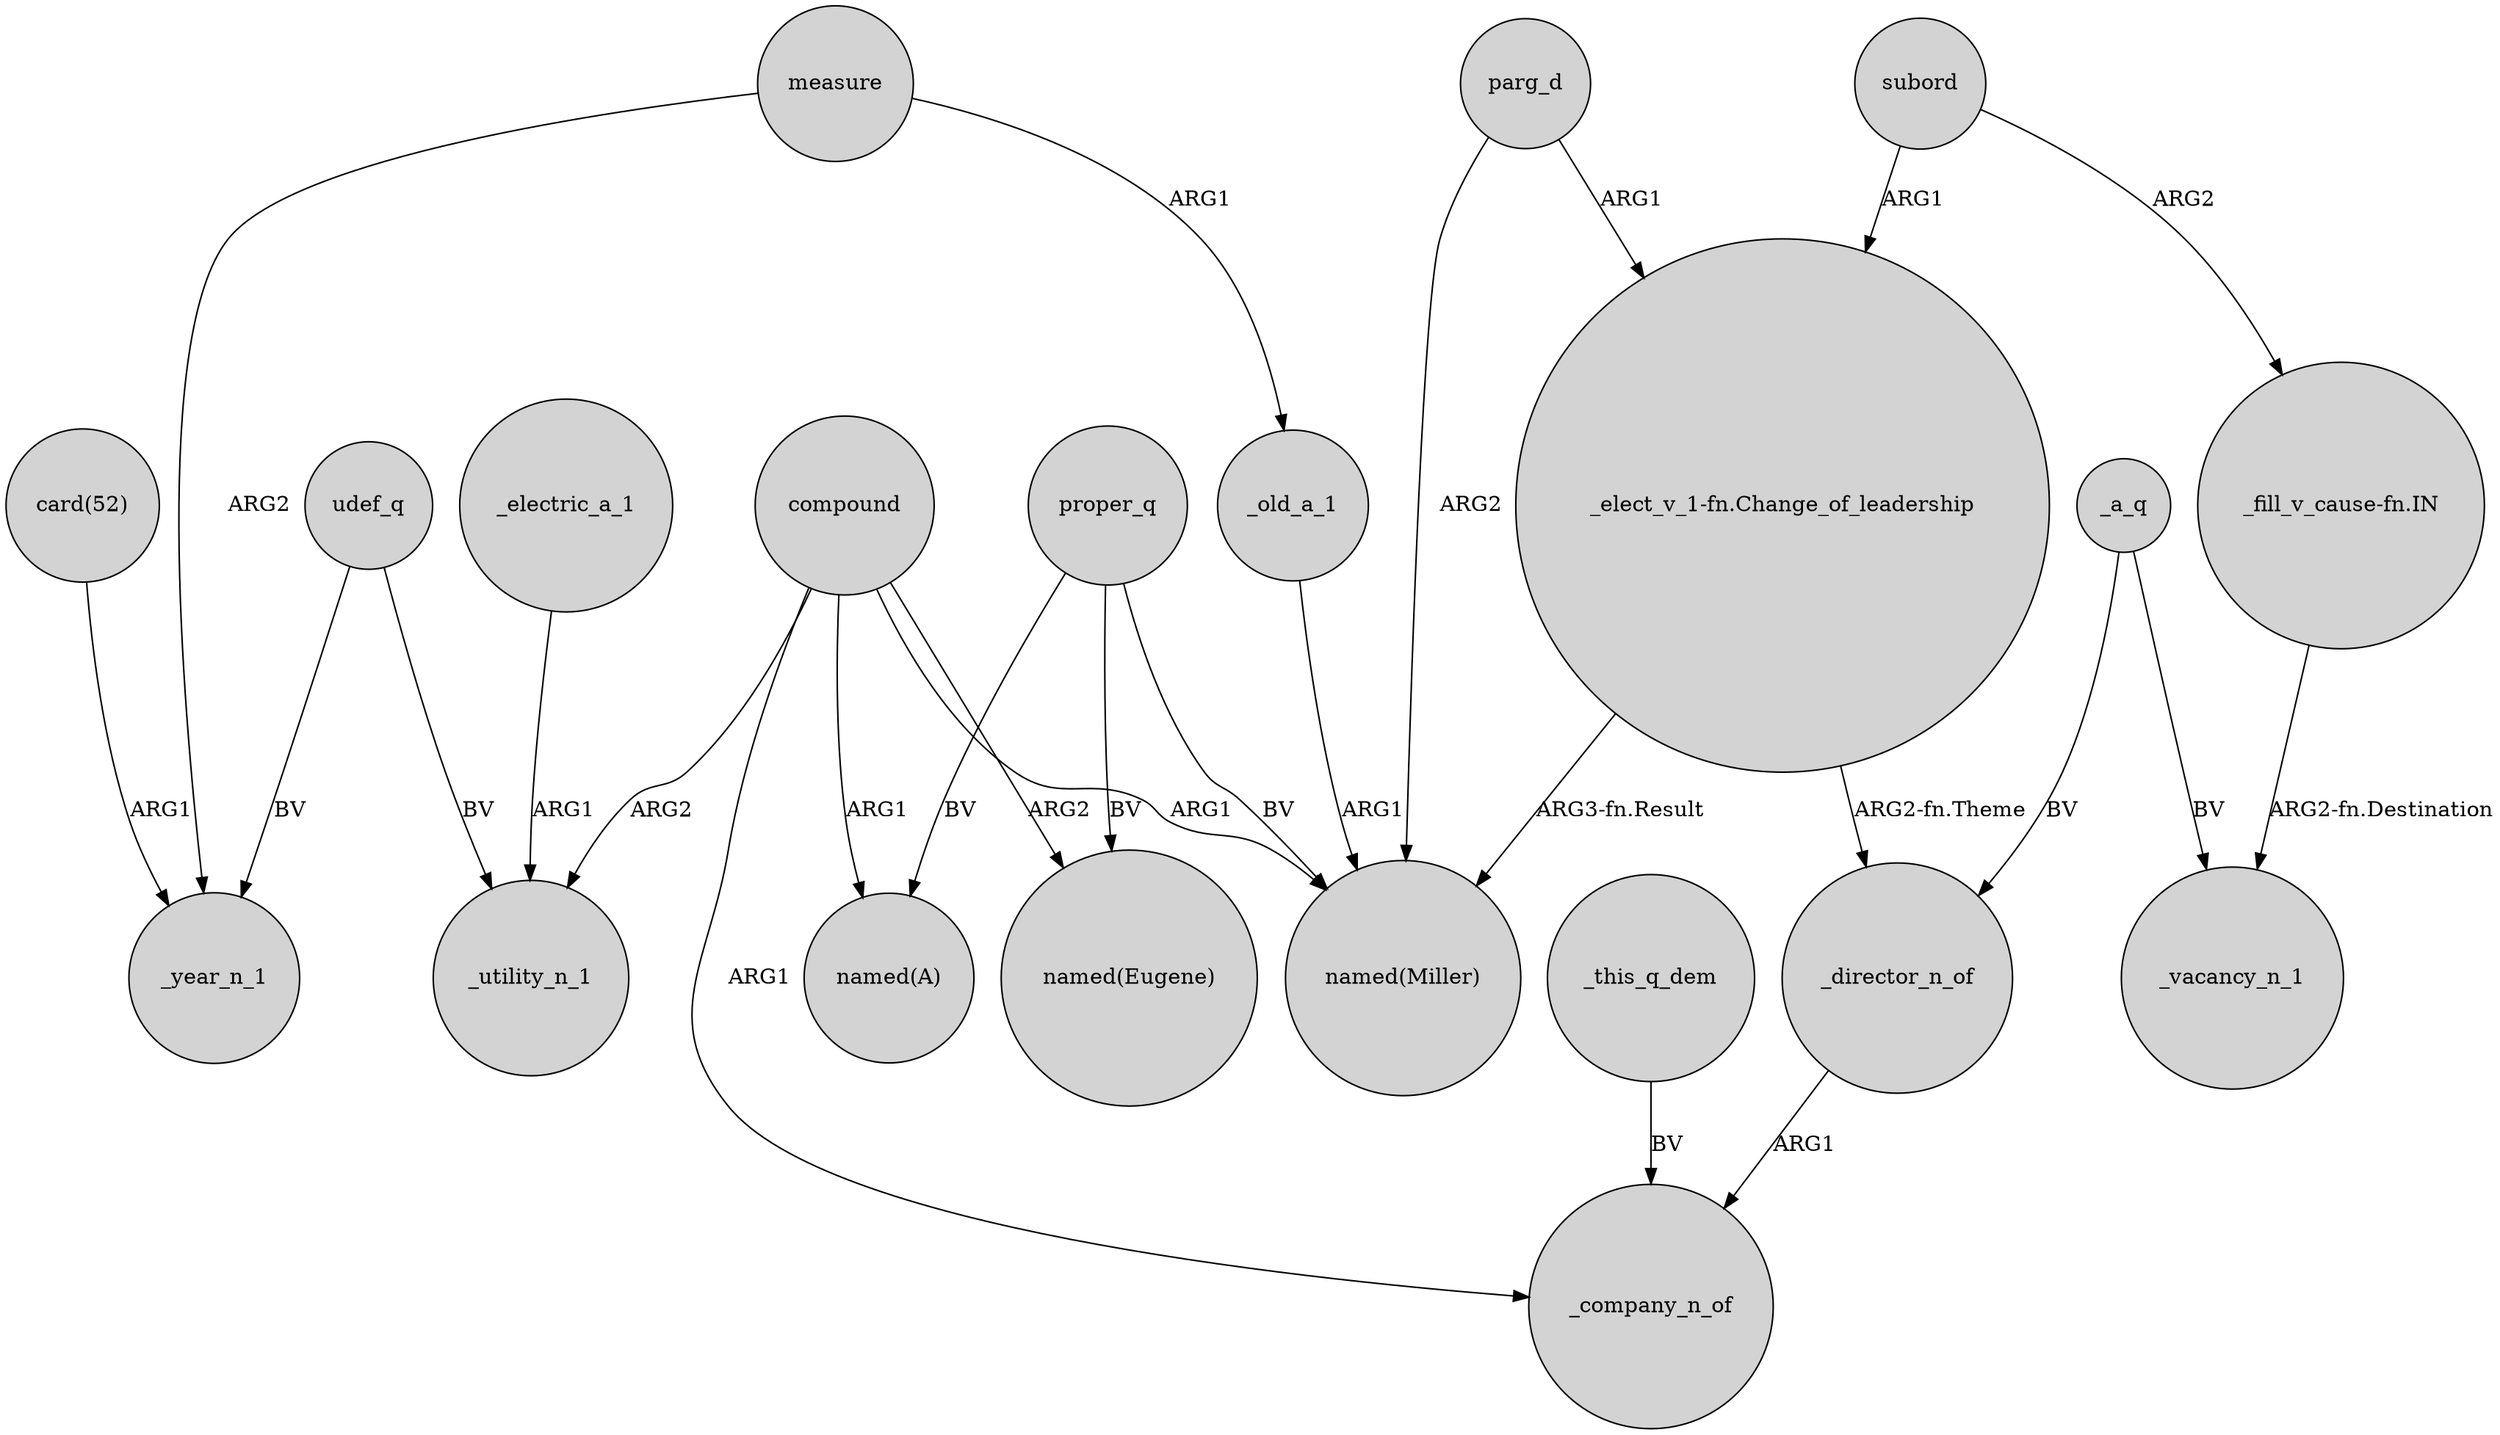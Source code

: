 digraph {
	node [shape=circle style=filled]
	measure -> _year_n_1 [label=ARG2]
	compound -> "named(Eugene)" [label=ARG2]
	_this_q_dem -> _company_n_of [label=BV]
	subord -> "_fill_v_cause-fn.IN" [label=ARG2]
	udef_q -> _utility_n_1 [label=BV]
	compound -> "named(A)" [label=ARG1]
	parg_d -> "_elect_v_1-fn.Change_of_leadership" [label=ARG1]
	measure -> _old_a_1 [label=ARG1]
	proper_q -> "named(Eugene)" [label=BV]
	_director_n_of -> _company_n_of [label=ARG1]
	compound -> _company_n_of [label=ARG1]
	_old_a_1 -> "named(Miller)" [label=ARG1]
	parg_d -> "named(Miller)" [label=ARG2]
	_electric_a_1 -> _utility_n_1 [label=ARG1]
	compound -> "named(Miller)" [label=ARG1]
	_a_q -> _director_n_of [label=BV]
	"_fill_v_cause-fn.IN" -> _vacancy_n_1 [label="ARG2-fn.Destination"]
	"card(52)" -> _year_n_1 [label=ARG1]
	"_elect_v_1-fn.Change_of_leadership" -> "named(Miller)" [label="ARG3-fn.Result"]
	"_elect_v_1-fn.Change_of_leadership" -> _director_n_of [label="ARG2-fn.Theme"]
	proper_q -> "named(Miller)" [label=BV]
	udef_q -> _year_n_1 [label=BV]
	subord -> "_elect_v_1-fn.Change_of_leadership" [label=ARG1]
	compound -> _utility_n_1 [label=ARG2]
	_a_q -> _vacancy_n_1 [label=BV]
	proper_q -> "named(A)" [label=BV]
}
